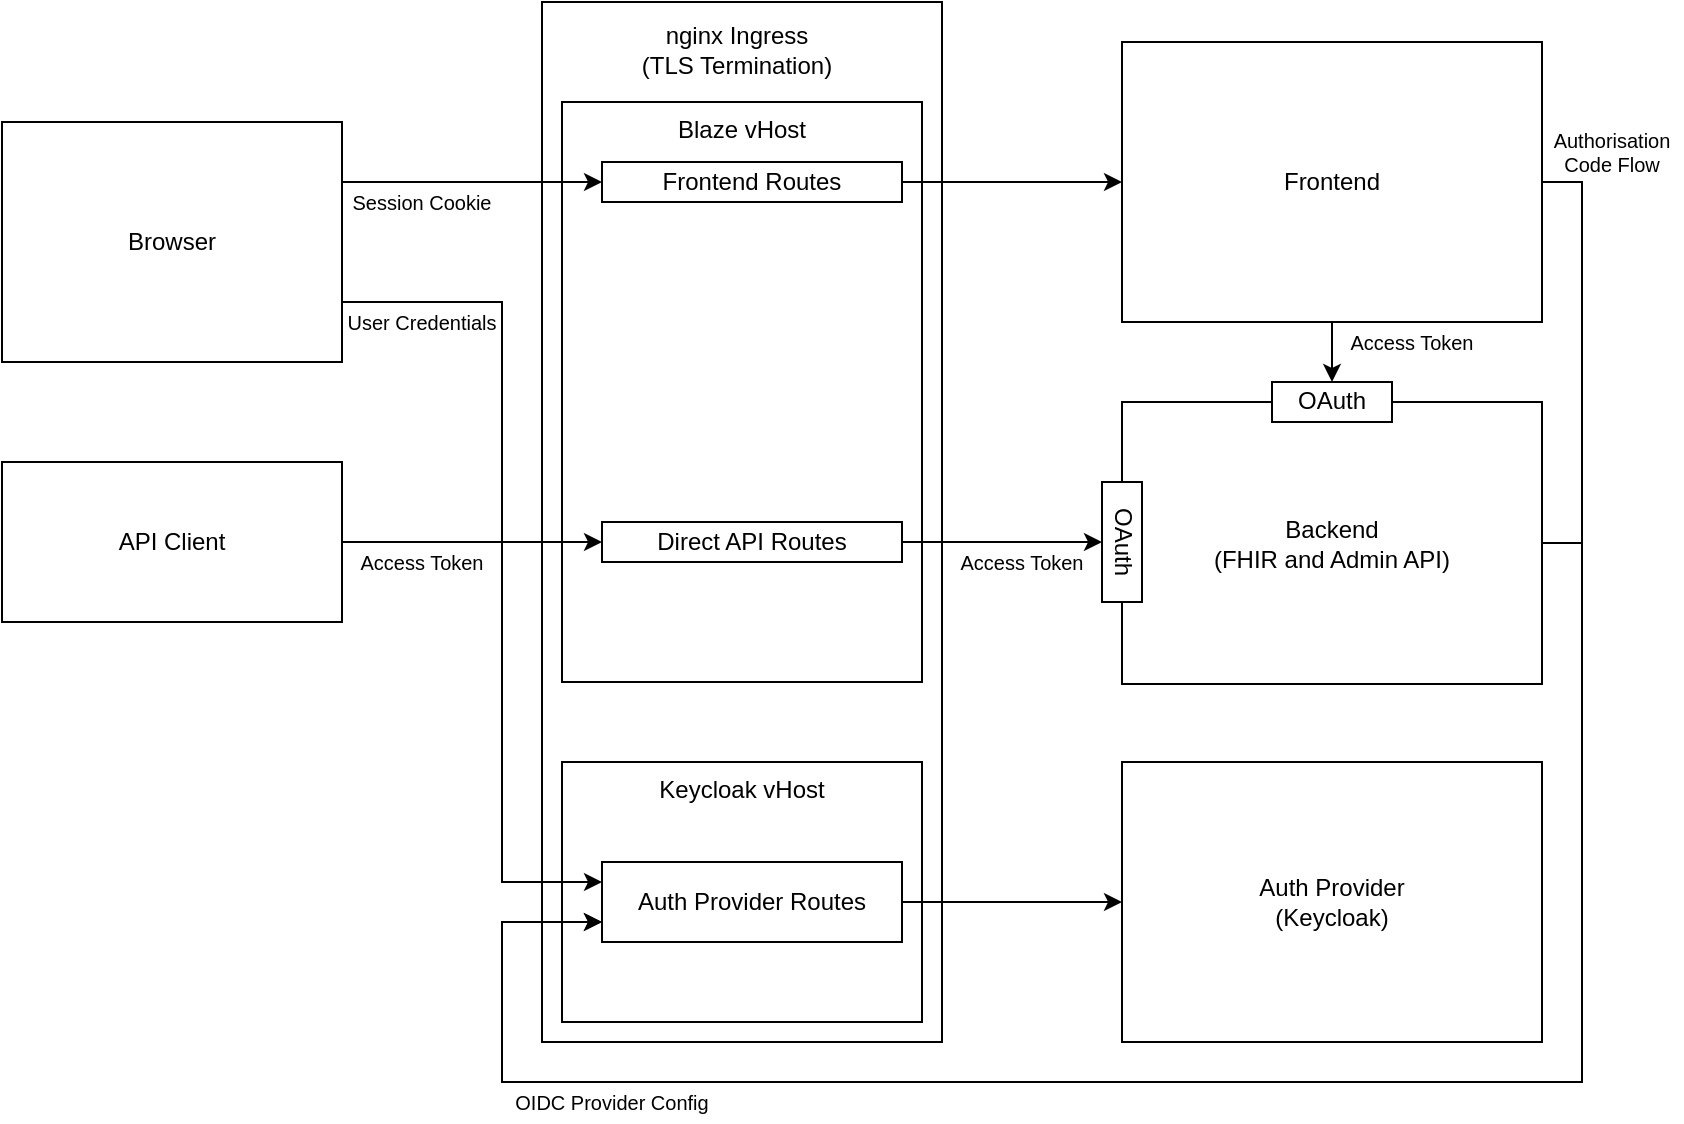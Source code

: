 <mxfile version="24.0.9" type="device">
  <diagram id="VETf5LYlRZAwOjoE17p3" name="Page-1">
    <mxGraphModel dx="1057" dy="-32" grid="1" gridSize="10" guides="0" tooltips="1" connect="1" arrows="1" fold="1" page="1" pageScale="1" pageWidth="1169" pageHeight="827" math="0" shadow="0">
      <root>
        <mxCell id="0" />
        <mxCell id="1" parent="0" />
        <mxCell id="rUtkjNJ1uQe5wAA12E_K-9" value="" style="rounded=0;whiteSpace=wrap;html=1;fillColor=default;" parent="1" vertex="1">
          <mxGeometry x="320" y="900" width="200" height="520" as="geometry" />
        </mxCell>
        <mxCell id="l390X0jVVyObdNu9A5I7-1" value="Blaze vHost" style="rounded=0;whiteSpace=wrap;html=1;fillColor=none;verticalAlign=top;" vertex="1" parent="1">
          <mxGeometry x="330" y="950" width="180" height="290" as="geometry" />
        </mxCell>
        <mxCell id="rUtkjNJ1uQe5wAA12E_K-11" value="nginx Ingress&lt;div&gt;(TLS Termination)&lt;/div&gt;" style="text;html=1;strokeColor=none;fillColor=none;align=center;verticalAlign=middle;whiteSpace=wrap;rounded=0;" parent="1" vertex="1">
          <mxGeometry x="340" y="900" width="155" height="48.5" as="geometry" />
        </mxCell>
        <mxCell id="dbGFg-htKO2WQg47awPi-7" value="" style="edgeStyle=orthogonalEdgeStyle;rounded=0;orthogonalLoop=1;jettySize=auto;html=1;exitX=1;exitY=0.5;exitDx=0;exitDy=0;" parent="1" source="dbGFg-htKO2WQg47awPi-22" target="dbGFg-htKO2WQg47awPi-5" edge="1">
          <mxGeometry relative="1" as="geometry">
            <mxPoint x="502.5" y="1022.762" as="sourcePoint" />
          </mxGeometry>
        </mxCell>
        <mxCell id="dbGFg-htKO2WQg47awPi-3" value="Backend&lt;div&gt;(FHIR and Admin API)&lt;/div&gt;" style="rounded=0;whiteSpace=wrap;html=1;" parent="1" vertex="1">
          <mxGeometry x="610" y="1100" width="210" height="141" as="geometry" />
        </mxCell>
        <mxCell id="dbGFg-htKO2WQg47awPi-26" style="edgeStyle=orthogonalEdgeStyle;rounded=0;orthogonalLoop=1;jettySize=auto;html=1;entryX=1;entryY=0.5;entryDx=0;entryDy=0;" parent="1" source="dbGFg-htKO2WQg47awPi-5" target="dbGFg-htKO2WQg47awPi-25" edge="1">
          <mxGeometry relative="1" as="geometry" />
        </mxCell>
        <mxCell id="dbGFg-htKO2WQg47awPi-5" value="Frontend" style="rounded=0;whiteSpace=wrap;html=1;" parent="1" vertex="1">
          <mxGeometry x="610" y="920" width="210" height="140" as="geometry" />
        </mxCell>
        <mxCell id="dbGFg-htKO2WQg47awPi-9" value="" style="edgeStyle=orthogonalEdgeStyle;rounded=0;orthogonalLoop=1;jettySize=auto;html=1;entryX=0;entryY=0.5;entryDx=0;entryDy=0;" parent="1" source="dbGFg-htKO2WQg47awPi-8" target="dbGFg-htKO2WQg47awPi-10" edge="1">
          <mxGeometry relative="1" as="geometry" />
        </mxCell>
        <mxCell id="dbGFg-htKO2WQg47awPi-8" value="Direct API Routes" style="text;html=1;align=center;verticalAlign=middle;whiteSpace=wrap;rounded=0;strokeColor=default;" parent="1" vertex="1">
          <mxGeometry x="350" y="1160" width="150" height="20" as="geometry" />
        </mxCell>
        <mxCell id="dbGFg-htKO2WQg47awPi-10" value="OAuth" style="rounded=0;whiteSpace=wrap;html=1;textDirection=vertical-rl;horizontal=1;flipH=1;flipV=1;" parent="1" vertex="1">
          <mxGeometry x="600" y="1140" width="20" height="60" as="geometry" />
        </mxCell>
        <mxCell id="dbGFg-htKO2WQg47awPi-12" value="Auth Provider&lt;div&gt;(Keycloak)&lt;/div&gt;" style="rounded=0;whiteSpace=wrap;html=1;" parent="1" vertex="1">
          <mxGeometry x="610" y="1280" width="210" height="140" as="geometry" />
        </mxCell>
        <mxCell id="dbGFg-htKO2WQg47awPi-13" value="Auth Provider&amp;nbsp;Routes" style="text;html=1;strokeColor=default;fillColor=none;align=center;verticalAlign=middle;whiteSpace=wrap;rounded=0;" parent="1" vertex="1">
          <mxGeometry x="350" y="1330" width="150" height="40" as="geometry" />
        </mxCell>
        <mxCell id="dbGFg-htKO2WQg47awPi-14" value="" style="edgeStyle=orthogonalEdgeStyle;rounded=0;orthogonalLoop=1;jettySize=auto;html=1;exitX=1;exitY=0.5;exitDx=0;exitDy=0;entryX=0.111;entryY=0.615;entryDx=0;entryDy=0;entryPerimeter=0;" parent="1" source="dbGFg-htKO2WQg47awPi-5" edge="1" target="l390X0jVVyObdNu9A5I7-2">
          <mxGeometry relative="1" as="geometry">
            <mxPoint x="513" y="1033" as="sourcePoint" />
            <mxPoint x="340" y="1360" as="targetPoint" />
            <Array as="points">
              <mxPoint x="840" y="990" />
              <mxPoint x="840" y="1440" />
              <mxPoint x="300" y="1440" />
              <mxPoint x="300" y="1360" />
            </Array>
          </mxGeometry>
        </mxCell>
        <mxCell id="dbGFg-htKO2WQg47awPi-15" value="" style="edgeStyle=orthogonalEdgeStyle;rounded=0;orthogonalLoop=1;jettySize=auto;html=1;entryX=0;entryY=0.5;entryDx=0;entryDy=0;exitX=1;exitY=0.5;exitDx=0;exitDy=0;" parent="1" source="dbGFg-htKO2WQg47awPi-13" target="dbGFg-htKO2WQg47awPi-12" edge="1">
          <mxGeometry relative="1" as="geometry">
            <mxPoint x="513" y="1114" as="sourcePoint" />
            <mxPoint x="600" y="1180" as="targetPoint" />
          </mxGeometry>
        </mxCell>
        <mxCell id="dbGFg-htKO2WQg47awPi-18" value="" style="edgeStyle=orthogonalEdgeStyle;rounded=0;orthogonalLoop=1;jettySize=auto;html=1;exitX=1;exitY=0.5;exitDx=0;exitDy=0;entryX=0;entryY=0.75;entryDx=0;entryDy=0;" parent="1" source="dbGFg-htKO2WQg47awPi-3" target="dbGFg-htKO2WQg47awPi-13" edge="1">
          <mxGeometry relative="1" as="geometry">
            <mxPoint x="580" y="1120" as="sourcePoint" />
            <mxPoint x="320" y="1330" as="targetPoint" />
            <Array as="points">
              <mxPoint x="840" y="1171" />
              <mxPoint x="840" y="1440" />
              <mxPoint x="300" y="1440" />
              <mxPoint x="300" y="1360" />
            </Array>
          </mxGeometry>
        </mxCell>
        <mxCell id="dbGFg-htKO2WQg47awPi-23" style="edgeStyle=orthogonalEdgeStyle;rounded=0;orthogonalLoop=1;jettySize=auto;html=1;entryX=0;entryY=0.5;entryDx=0;entryDy=0;exitX=1;exitY=0.25;exitDx=0;exitDy=0;" parent="1" source="dbGFg-htKO2WQg47awPi-19" target="dbGFg-htKO2WQg47awPi-22" edge="1">
          <mxGeometry relative="1" as="geometry" />
        </mxCell>
        <mxCell id="dbGFg-htKO2WQg47awPi-19" value="Browser" style="rounded=0;whiteSpace=wrap;html=1;" parent="1" vertex="1">
          <mxGeometry x="50" y="960" width="170" height="120" as="geometry" />
        </mxCell>
        <mxCell id="dbGFg-htKO2WQg47awPi-21" style="edgeStyle=orthogonalEdgeStyle;rounded=0;orthogonalLoop=1;jettySize=auto;html=1;entryX=0;entryY=0.5;entryDx=0;entryDy=0;" parent="1" source="dbGFg-htKO2WQg47awPi-20" target="dbGFg-htKO2WQg47awPi-8" edge="1">
          <mxGeometry relative="1" as="geometry" />
        </mxCell>
        <mxCell id="dbGFg-htKO2WQg47awPi-20" value="API Client" style="rounded=0;whiteSpace=wrap;html=1;" parent="1" vertex="1">
          <mxGeometry x="50" y="1130" width="170" height="80" as="geometry" />
        </mxCell>
        <mxCell id="dbGFg-htKO2WQg47awPi-22" value="Frontend Routes" style="text;html=1;align=center;verticalAlign=middle;whiteSpace=wrap;rounded=0;strokeColor=default;" parent="1" vertex="1">
          <mxGeometry x="350" y="980" width="150" height="20" as="geometry" />
        </mxCell>
        <mxCell id="dbGFg-htKO2WQg47awPi-25" value="OAuth" style="rounded=0;whiteSpace=wrap;html=1;textDirection=vertical-rl;horizontal=1;flipH=1;flipV=1;rotation=-90;" parent="1" vertex="1">
          <mxGeometry x="705" y="1070" width="20" height="60" as="geometry" />
        </mxCell>
        <mxCell id="dbGFg-htKO2WQg47awPi-27" value="&lt;font style=&quot;font-size: 10px;&quot;&gt;Access Token&lt;/font&gt;" style="text;html=1;strokeColor=none;fillColor=none;align=center;verticalAlign=middle;whiteSpace=wrap;rounded=0;fontSize=10;" parent="1" vertex="1">
          <mxGeometry x="710" y="1060" width="90" height="20" as="geometry" />
        </mxCell>
        <mxCell id="dbGFg-htKO2WQg47awPi-28" value="&lt;font style=&quot;font-size: 10px;&quot;&gt;Access Token&lt;/font&gt;" style="text;html=1;strokeColor=none;fillColor=none;align=center;verticalAlign=middle;whiteSpace=wrap;rounded=0;fontSize=10;" parent="1" vertex="1">
          <mxGeometry x="220" y="1170" width="80" height="20" as="geometry" />
        </mxCell>
        <mxCell id="dbGFg-htKO2WQg47awPi-31" style="edgeStyle=orthogonalEdgeStyle;rounded=0;orthogonalLoop=1;jettySize=auto;html=1;entryX=0;entryY=0.25;entryDx=0;entryDy=0;exitX=1;exitY=0.75;exitDx=0;exitDy=0;" parent="1" source="dbGFg-htKO2WQg47awPi-19" target="dbGFg-htKO2WQg47awPi-13" edge="1">
          <mxGeometry relative="1" as="geometry">
            <Array as="points">
              <mxPoint x="300" y="1050" />
              <mxPoint x="300" y="1340" />
            </Array>
          </mxGeometry>
        </mxCell>
        <mxCell id="dbGFg-htKO2WQg47awPi-30" value="&lt;font style=&quot;font-size: 10px;&quot;&gt;Session Cookie&lt;/font&gt;" style="text;html=1;strokeColor=none;fillColor=none;align=center;verticalAlign=middle;whiteSpace=wrap;rounded=0;fontSize=10;" parent="1" vertex="1">
          <mxGeometry x="220" y="990" width="80" height="20" as="geometry" />
        </mxCell>
        <mxCell id="dbGFg-htKO2WQg47awPi-32" value="&lt;font style=&quot;font-size: 10px;&quot;&gt;User Credentials&lt;/font&gt;" style="text;html=1;strokeColor=none;fillColor=none;align=center;verticalAlign=middle;whiteSpace=wrap;rounded=0;fontSize=10;" parent="1" vertex="1">
          <mxGeometry x="220" y="1050" width="80" height="20" as="geometry" />
        </mxCell>
        <mxCell id="dbGFg-htKO2WQg47awPi-33" value="&lt;font style=&quot;font-size: 10px;&quot;&gt;Authorisation Code Flow&lt;/font&gt;" style="text;html=1;strokeColor=none;fillColor=none;align=center;verticalAlign=middle;whiteSpace=wrap;rounded=0;fontSize=10;" parent="1" vertex="1">
          <mxGeometry x="820" y="960" width="70" height="30" as="geometry" />
        </mxCell>
        <mxCell id="dbGFg-htKO2WQg47awPi-34" value="&lt;font style=&quot;font-size: 10px;&quot;&gt;OIDC Provider Config&lt;/font&gt;" style="text;html=1;strokeColor=none;fillColor=none;align=center;verticalAlign=middle;whiteSpace=wrap;rounded=0;fontSize=10;" parent="1" vertex="1">
          <mxGeometry x="300" y="1440" width="110" height="20" as="geometry" />
        </mxCell>
        <mxCell id="dbGFg-htKO2WQg47awPi-35" value="&lt;font style=&quot;font-size: 10px;&quot;&gt;Access Token&lt;/font&gt;" style="text;html=1;strokeColor=none;fillColor=none;align=center;verticalAlign=middle;whiteSpace=wrap;rounded=0;fontSize=10;" parent="1" vertex="1">
          <mxGeometry x="520" y="1170" width="80" height="20" as="geometry" />
        </mxCell>
        <mxCell id="l390X0jVVyObdNu9A5I7-2" value="Keycloak vHost" style="rounded=0;whiteSpace=wrap;html=1;fillColor=none;verticalAlign=top;" vertex="1" parent="1">
          <mxGeometry x="330" y="1280" width="180" height="130" as="geometry" />
        </mxCell>
      </root>
    </mxGraphModel>
  </diagram>
</mxfile>
